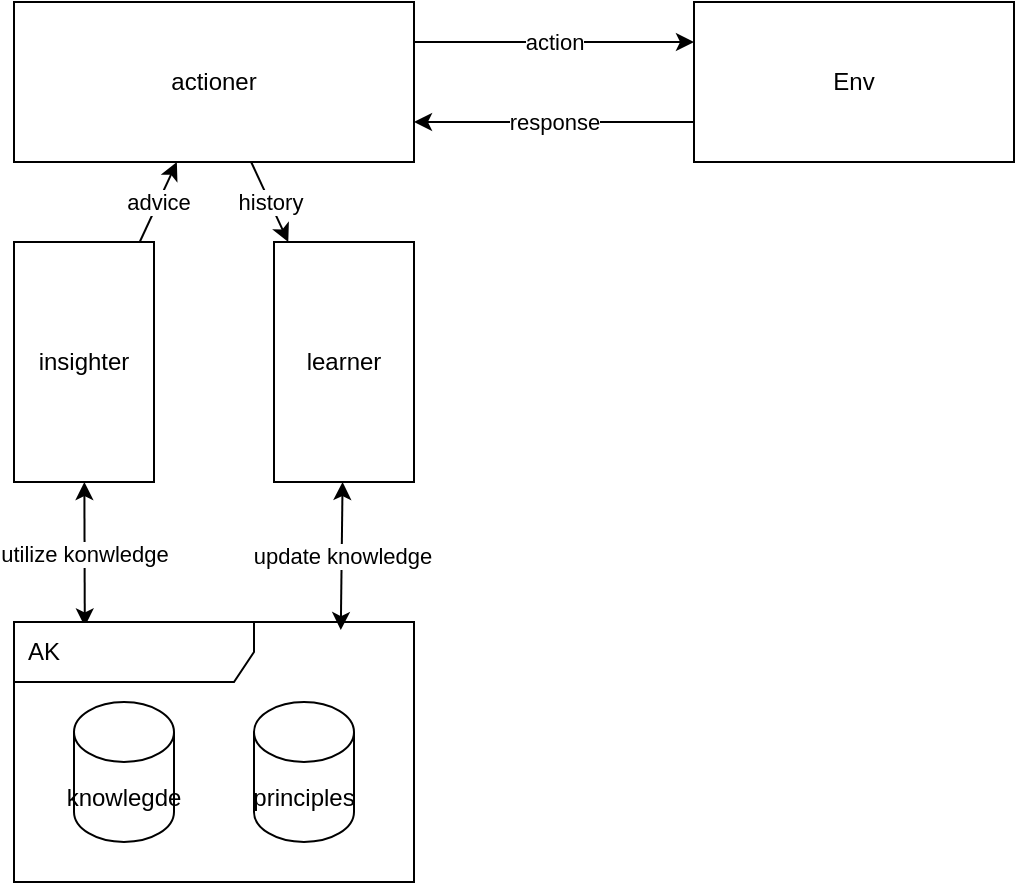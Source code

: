 <mxfile>
    <diagram id="yGTyao5zGJP69TSPvuiP" name="Page-1">
        <mxGraphModel dx="791" dy="573" grid="1" gridSize="10" guides="1" tooltips="1" connect="1" arrows="1" fold="1" page="1" pageScale="1" pageWidth="850" pageHeight="1100" math="0" shadow="0">
            <root>
                <mxCell id="0"/>
                <mxCell id="1" parent="0"/>
                <mxCell id="32" value="action" style="edgeStyle=none;html=1;exitX=1;exitY=0.25;exitDx=0;exitDy=0;entryX=0;entryY=0.25;entryDx=0;entryDy=0;" parent="1" source="13" target="29" edge="1">
                    <mxGeometry relative="1" as="geometry"/>
                </mxCell>
                <mxCell id="37" value="history" style="edgeStyle=none;html=1;" parent="1" source="13" target="31" edge="1">
                    <mxGeometry relative="1" as="geometry"/>
                </mxCell>
                <mxCell id="38" value="advice" style="edgeStyle=none;html=1;startArrow=classic;startFill=1;endArrow=none;endFill=0;" parent="1" source="13" target="30" edge="1">
                    <mxGeometry relative="1" as="geometry"/>
                </mxCell>
                <mxCell id="13" value="actioner" style="rounded=0;whiteSpace=wrap;html=1;" parent="1" vertex="1">
                    <mxGeometry x="120" y="360" width="200" height="80" as="geometry"/>
                </mxCell>
                <mxCell id="33" value="response" style="edgeStyle=none;html=1;exitX=0;exitY=0.75;exitDx=0;exitDy=0;entryX=1;entryY=0.75;entryDx=0;entryDy=0;" parent="1" source="29" target="13" edge="1">
                    <mxGeometry relative="1" as="geometry"/>
                </mxCell>
                <mxCell id="29" value="Env" style="rounded=0;whiteSpace=wrap;html=1;" parent="1" vertex="1">
                    <mxGeometry x="460" y="360" width="160" height="80" as="geometry"/>
                </mxCell>
                <mxCell id="46" value="utilize konwledge" style="html=1;startArrow=classic;startFill=1;entryX=0.177;entryY=0.017;entryDx=0;entryDy=0;entryPerimeter=0;" parent="1" source="30" target="39" edge="1">
                    <mxGeometry relative="1" as="geometry"/>
                </mxCell>
                <mxCell id="30" value="insighter" style="rounded=0;whiteSpace=wrap;html=1;" parent="1" vertex="1">
                    <mxGeometry x="120" y="480" width="70" height="120" as="geometry"/>
                </mxCell>
                <mxCell id="45" value="update knowledge" style="edgeStyle=none;html=1;startArrow=classic;startFill=1;entryX=0.817;entryY=0.031;entryDx=0;entryDy=0;entryPerimeter=0;" parent="1" source="31" target="39" edge="1">
                    <mxGeometry relative="1" as="geometry"/>
                </mxCell>
                <mxCell id="31" value="learner" style="rounded=0;whiteSpace=wrap;html=1;" parent="1" vertex="1">
                    <mxGeometry x="250" y="480" width="70" height="120" as="geometry"/>
                </mxCell>
                <mxCell id="39" value="AK" style="shape=umlFrame;whiteSpace=wrap;html=1;width=120;height=30;boundedLbl=1;verticalAlign=middle;align=left;spacingLeft=5;" parent="1" vertex="1">
                    <mxGeometry x="120" y="670" width="200" height="130" as="geometry"/>
                </mxCell>
                <mxCell id="40" value="knowlegde" style="shape=cylinder3;whiteSpace=wrap;html=1;boundedLbl=1;backgroundOutline=1;size=15;" parent="1" vertex="1">
                    <mxGeometry x="150" y="710" width="50" height="70" as="geometry"/>
                </mxCell>
                <mxCell id="42" value="principles" style="shape=cylinder3;whiteSpace=wrap;html=1;boundedLbl=1;backgroundOutline=1;size=15;" parent="1" vertex="1">
                    <mxGeometry x="240" y="710" width="50" height="70" as="geometry"/>
                </mxCell>
            </root>
        </mxGraphModel>
    </diagram>
</mxfile>